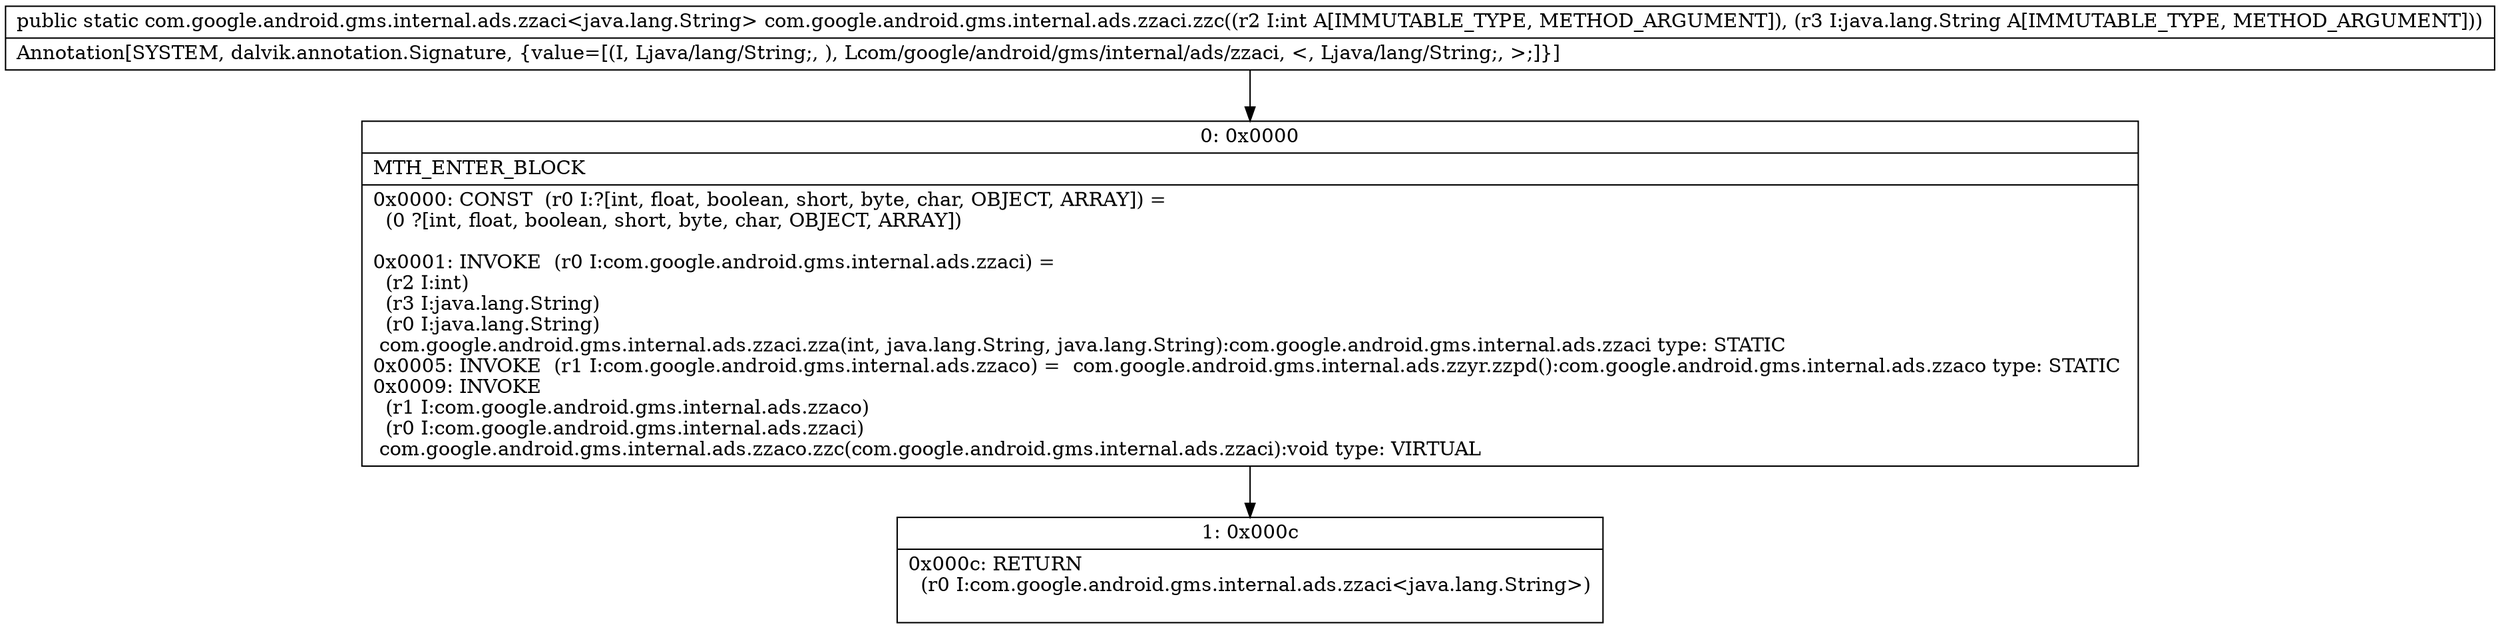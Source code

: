 digraph "CFG forcom.google.android.gms.internal.ads.zzaci.zzc(ILjava\/lang\/String;)Lcom\/google\/android\/gms\/internal\/ads\/zzaci;" {
Node_0 [shape=record,label="{0\:\ 0x0000|MTH_ENTER_BLOCK\l|0x0000: CONST  (r0 I:?[int, float, boolean, short, byte, char, OBJECT, ARRAY]) = \l  (0 ?[int, float, boolean, short, byte, char, OBJECT, ARRAY])\l \l0x0001: INVOKE  (r0 I:com.google.android.gms.internal.ads.zzaci) = \l  (r2 I:int)\l  (r3 I:java.lang.String)\l  (r0 I:java.lang.String)\l com.google.android.gms.internal.ads.zzaci.zza(int, java.lang.String, java.lang.String):com.google.android.gms.internal.ads.zzaci type: STATIC \l0x0005: INVOKE  (r1 I:com.google.android.gms.internal.ads.zzaco) =  com.google.android.gms.internal.ads.zzyr.zzpd():com.google.android.gms.internal.ads.zzaco type: STATIC \l0x0009: INVOKE  \l  (r1 I:com.google.android.gms.internal.ads.zzaco)\l  (r0 I:com.google.android.gms.internal.ads.zzaci)\l com.google.android.gms.internal.ads.zzaco.zzc(com.google.android.gms.internal.ads.zzaci):void type: VIRTUAL \l}"];
Node_1 [shape=record,label="{1\:\ 0x000c|0x000c: RETURN  \l  (r0 I:com.google.android.gms.internal.ads.zzaci\<java.lang.String\>)\l \l}"];
MethodNode[shape=record,label="{public static com.google.android.gms.internal.ads.zzaci\<java.lang.String\> com.google.android.gms.internal.ads.zzaci.zzc((r2 I:int A[IMMUTABLE_TYPE, METHOD_ARGUMENT]), (r3 I:java.lang.String A[IMMUTABLE_TYPE, METHOD_ARGUMENT]))  | Annotation[SYSTEM, dalvik.annotation.Signature, \{value=[(I, Ljava\/lang\/String;, ), Lcom\/google\/android\/gms\/internal\/ads\/zzaci, \<, Ljava\/lang\/String;, \>;]\}]\l}"];
MethodNode -> Node_0;
Node_0 -> Node_1;
}

